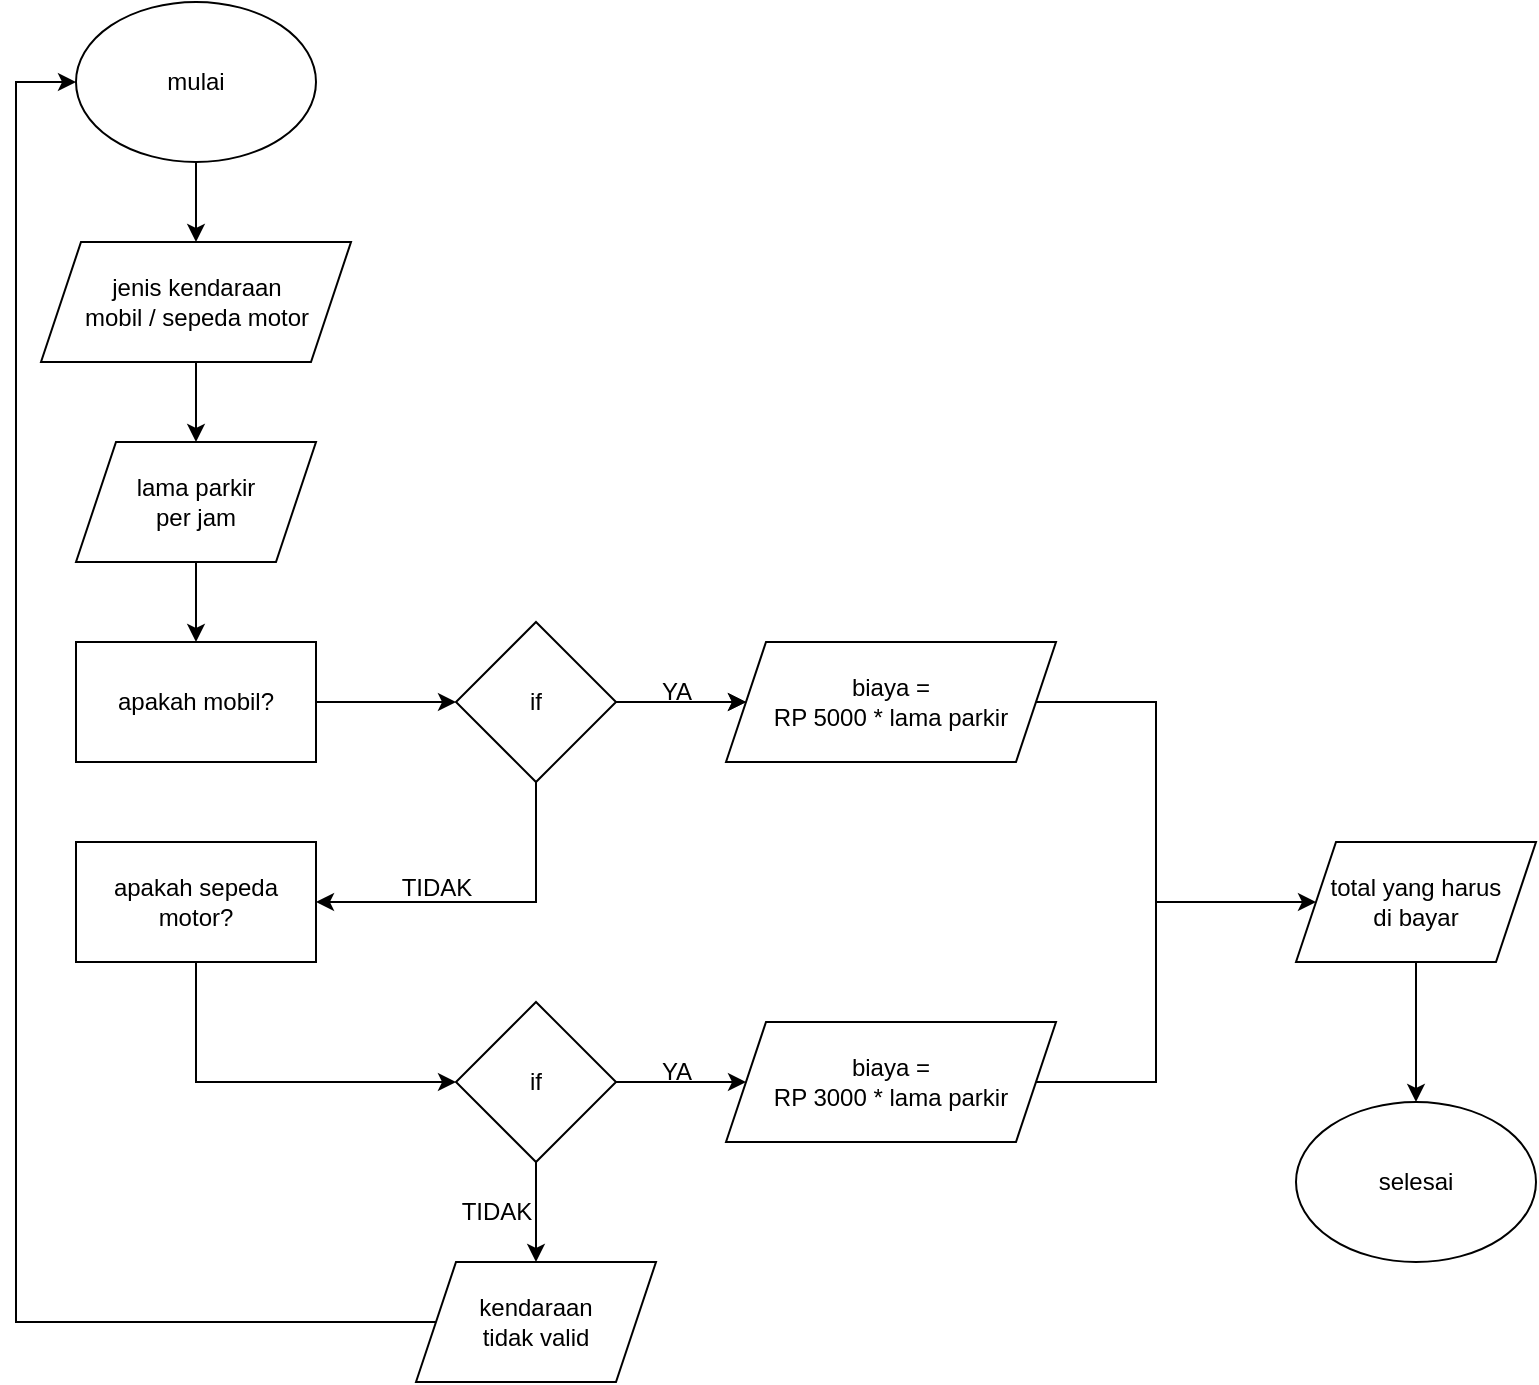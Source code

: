 <mxfile version="24.8.0">
  <diagram name="Page-1" id="Y5MCfb7qoIU1A0xUo5_9">
    <mxGraphModel dx="794" dy="446" grid="1" gridSize="10" guides="1" tooltips="1" connect="1" arrows="1" fold="1" page="1" pageScale="1" pageWidth="850" pageHeight="1100" math="0" shadow="0">
      <root>
        <mxCell id="0" />
        <mxCell id="1" parent="0" />
        <mxCell id="gkq2kQ_aeOiLAzfeNN4r-9" style="edgeStyle=orthogonalEdgeStyle;rounded=0;orthogonalLoop=1;jettySize=auto;html=1;exitX=0.5;exitY=1;exitDx=0;exitDy=0;entryX=0.5;entryY=0;entryDx=0;entryDy=0;" edge="1" parent="1" source="gkq2kQ_aeOiLAzfeNN4r-1" target="gkq2kQ_aeOiLAzfeNN4r-2">
          <mxGeometry relative="1" as="geometry" />
        </mxCell>
        <mxCell id="gkq2kQ_aeOiLAzfeNN4r-1" value="mulai" style="ellipse;whiteSpace=wrap;html=1;" vertex="1" parent="1">
          <mxGeometry x="40" y="40" width="120" height="80" as="geometry" />
        </mxCell>
        <mxCell id="gkq2kQ_aeOiLAzfeNN4r-11" style="edgeStyle=orthogonalEdgeStyle;rounded=0;orthogonalLoop=1;jettySize=auto;html=1;exitX=0.5;exitY=1;exitDx=0;exitDy=0;entryX=0.5;entryY=0;entryDx=0;entryDy=0;" edge="1" parent="1" source="gkq2kQ_aeOiLAzfeNN4r-2" target="gkq2kQ_aeOiLAzfeNN4r-10">
          <mxGeometry relative="1" as="geometry" />
        </mxCell>
        <mxCell id="gkq2kQ_aeOiLAzfeNN4r-2" value="&lt;div&gt;jenis kendaraan&lt;/div&gt;mobil / sepeda motor" style="shape=parallelogram;perimeter=parallelogramPerimeter;whiteSpace=wrap;html=1;fixedSize=1;" vertex="1" parent="1">
          <mxGeometry x="22.5" y="160" width="155" height="60" as="geometry" />
        </mxCell>
        <mxCell id="gkq2kQ_aeOiLAzfeNN4r-15" style="edgeStyle=orthogonalEdgeStyle;rounded=0;orthogonalLoop=1;jettySize=auto;html=1;exitX=1;exitY=0.5;exitDx=0;exitDy=0;entryX=0;entryY=0.5;entryDx=0;entryDy=0;" edge="1" parent="1" source="gkq2kQ_aeOiLAzfeNN4r-4" target="gkq2kQ_aeOiLAzfeNN4r-14">
          <mxGeometry relative="1" as="geometry" />
        </mxCell>
        <mxCell id="gkq2kQ_aeOiLAzfeNN4r-4" value="apakah mobil?" style="rounded=0;whiteSpace=wrap;html=1;" vertex="1" parent="1">
          <mxGeometry x="40" y="360" width="120" height="60" as="geometry" />
        </mxCell>
        <mxCell id="gkq2kQ_aeOiLAzfeNN4r-20" style="edgeStyle=orthogonalEdgeStyle;rounded=0;orthogonalLoop=1;jettySize=auto;html=1;exitX=0.5;exitY=1;exitDx=0;exitDy=0;entryX=0;entryY=0.5;entryDx=0;entryDy=0;" edge="1" parent="1" source="gkq2kQ_aeOiLAzfeNN4r-5" target="gkq2kQ_aeOiLAzfeNN4r-16">
          <mxGeometry relative="1" as="geometry" />
        </mxCell>
        <mxCell id="gkq2kQ_aeOiLAzfeNN4r-5" value="apakah sepeda&lt;div&gt;motor?&lt;/div&gt;" style="rounded=0;whiteSpace=wrap;html=1;" vertex="1" parent="1">
          <mxGeometry x="40" y="460" width="120" height="60" as="geometry" />
        </mxCell>
        <mxCell id="gkq2kQ_aeOiLAzfeNN4r-13" style="edgeStyle=orthogonalEdgeStyle;rounded=0;orthogonalLoop=1;jettySize=auto;html=1;exitX=0.5;exitY=1;exitDx=0;exitDy=0;entryX=0.5;entryY=0;entryDx=0;entryDy=0;" edge="1" parent="1" source="gkq2kQ_aeOiLAzfeNN4r-10" target="gkq2kQ_aeOiLAzfeNN4r-4">
          <mxGeometry relative="1" as="geometry" />
        </mxCell>
        <mxCell id="gkq2kQ_aeOiLAzfeNN4r-10" value="lama parkir&lt;div&gt;per jam&lt;/div&gt;" style="shape=parallelogram;perimeter=parallelogramPerimeter;whiteSpace=wrap;html=1;fixedSize=1;" vertex="1" parent="1">
          <mxGeometry x="40" y="260" width="120" height="60" as="geometry" />
        </mxCell>
        <mxCell id="gkq2kQ_aeOiLAzfeNN4r-17" style="edgeStyle=orthogonalEdgeStyle;rounded=0;orthogonalLoop=1;jettySize=auto;html=1;exitX=0.5;exitY=1;exitDx=0;exitDy=0;entryX=1;entryY=0.5;entryDx=0;entryDy=0;" edge="1" parent="1" source="gkq2kQ_aeOiLAzfeNN4r-14" target="gkq2kQ_aeOiLAzfeNN4r-5">
          <mxGeometry relative="1" as="geometry" />
        </mxCell>
        <mxCell id="gkq2kQ_aeOiLAzfeNN4r-23" style="edgeStyle=orthogonalEdgeStyle;rounded=0;orthogonalLoop=1;jettySize=auto;html=1;exitX=1;exitY=0.5;exitDx=0;exitDy=0;entryX=0;entryY=0.5;entryDx=0;entryDy=0;" edge="1" parent="1" source="gkq2kQ_aeOiLAzfeNN4r-14" target="gkq2kQ_aeOiLAzfeNN4r-18">
          <mxGeometry relative="1" as="geometry" />
        </mxCell>
        <mxCell id="gkq2kQ_aeOiLAzfeNN4r-36" value="" style="edgeStyle=orthogonalEdgeStyle;rounded=0;orthogonalLoop=1;jettySize=auto;html=1;" edge="1" parent="1" source="gkq2kQ_aeOiLAzfeNN4r-14" target="gkq2kQ_aeOiLAzfeNN4r-18">
          <mxGeometry relative="1" as="geometry" />
        </mxCell>
        <mxCell id="gkq2kQ_aeOiLAzfeNN4r-14" value="if" style="rhombus;whiteSpace=wrap;html=1;" vertex="1" parent="1">
          <mxGeometry x="230" y="350" width="80" height="80" as="geometry" />
        </mxCell>
        <mxCell id="gkq2kQ_aeOiLAzfeNN4r-22" style="edgeStyle=orthogonalEdgeStyle;rounded=0;orthogonalLoop=1;jettySize=auto;html=1;exitX=1;exitY=0.5;exitDx=0;exitDy=0;entryX=0;entryY=0.5;entryDx=0;entryDy=0;" edge="1" parent="1" source="gkq2kQ_aeOiLAzfeNN4r-16" target="gkq2kQ_aeOiLAzfeNN4r-21">
          <mxGeometry relative="1" as="geometry" />
        </mxCell>
        <mxCell id="gkq2kQ_aeOiLAzfeNN4r-27" style="edgeStyle=orthogonalEdgeStyle;rounded=0;orthogonalLoop=1;jettySize=auto;html=1;exitX=0.5;exitY=1;exitDx=0;exitDy=0;entryX=0.5;entryY=0;entryDx=0;entryDy=0;" edge="1" parent="1" source="gkq2kQ_aeOiLAzfeNN4r-16" target="gkq2kQ_aeOiLAzfeNN4r-26">
          <mxGeometry relative="1" as="geometry" />
        </mxCell>
        <mxCell id="gkq2kQ_aeOiLAzfeNN4r-16" value="if" style="rhombus;whiteSpace=wrap;html=1;" vertex="1" parent="1">
          <mxGeometry x="230" y="540" width="80" height="80" as="geometry" />
        </mxCell>
        <mxCell id="gkq2kQ_aeOiLAzfeNN4r-18" value="biaya =&lt;div&gt;RP 5000 * lama parkir&lt;/div&gt;" style="shape=parallelogram;perimeter=parallelogramPerimeter;whiteSpace=wrap;html=1;fixedSize=1;" vertex="1" parent="1">
          <mxGeometry x="365" y="360" width="165" height="60" as="geometry" />
        </mxCell>
        <mxCell id="gkq2kQ_aeOiLAzfeNN4r-30" style="edgeStyle=orthogonalEdgeStyle;rounded=0;orthogonalLoop=1;jettySize=auto;html=1;exitX=1;exitY=0.5;exitDx=0;exitDy=0;entryX=0;entryY=0.5;entryDx=0;entryDy=0;" edge="1" parent="1" source="gkq2kQ_aeOiLAzfeNN4r-21" target="gkq2kQ_aeOiLAzfeNN4r-29">
          <mxGeometry relative="1" as="geometry">
            <Array as="points">
              <mxPoint x="580" y="580" />
              <mxPoint x="580" y="490" />
            </Array>
          </mxGeometry>
        </mxCell>
        <mxCell id="gkq2kQ_aeOiLAzfeNN4r-21" value="biaya =&lt;div&gt;RP 3000 * lama parkir&lt;/div&gt;" style="shape=parallelogram;perimeter=parallelogramPerimeter;whiteSpace=wrap;html=1;fixedSize=1;" vertex="1" parent="1">
          <mxGeometry x="365" y="550" width="165" height="60" as="geometry" />
        </mxCell>
        <mxCell id="gkq2kQ_aeOiLAzfeNN4r-28" style="edgeStyle=orthogonalEdgeStyle;rounded=0;orthogonalLoop=1;jettySize=auto;html=1;exitX=0;exitY=0.5;exitDx=0;exitDy=0;entryX=0;entryY=0.5;entryDx=0;entryDy=0;" edge="1" parent="1" source="gkq2kQ_aeOiLAzfeNN4r-26" target="gkq2kQ_aeOiLAzfeNN4r-1">
          <mxGeometry relative="1" as="geometry">
            <Array as="points">
              <mxPoint x="10" y="700" />
              <mxPoint x="10" y="80" />
            </Array>
          </mxGeometry>
        </mxCell>
        <mxCell id="gkq2kQ_aeOiLAzfeNN4r-26" value="kendaraan&lt;div&gt;tidak valid&lt;/div&gt;" style="shape=parallelogram;perimeter=parallelogramPerimeter;whiteSpace=wrap;html=1;fixedSize=1;" vertex="1" parent="1">
          <mxGeometry x="210" y="670" width="120" height="60" as="geometry" />
        </mxCell>
        <mxCell id="gkq2kQ_aeOiLAzfeNN4r-35" style="edgeStyle=orthogonalEdgeStyle;rounded=0;orthogonalLoop=1;jettySize=auto;html=1;exitX=0.5;exitY=1;exitDx=0;exitDy=0;entryX=0.5;entryY=0;entryDx=0;entryDy=0;" edge="1" parent="1" source="gkq2kQ_aeOiLAzfeNN4r-29" target="gkq2kQ_aeOiLAzfeNN4r-34">
          <mxGeometry relative="1" as="geometry" />
        </mxCell>
        <mxCell id="gkq2kQ_aeOiLAzfeNN4r-29" value="total yang harus&lt;div&gt;di bayar&lt;/div&gt;" style="shape=parallelogram;perimeter=parallelogramPerimeter;whiteSpace=wrap;html=1;fixedSize=1;" vertex="1" parent="1">
          <mxGeometry x="650" y="460" width="120" height="60" as="geometry" />
        </mxCell>
        <mxCell id="gkq2kQ_aeOiLAzfeNN4r-33" value="" style="endArrow=none;html=1;rounded=0;exitX=1;exitY=0.5;exitDx=0;exitDy=0;" edge="1" parent="1" source="gkq2kQ_aeOiLAzfeNN4r-18">
          <mxGeometry width="50" height="50" relative="1" as="geometry">
            <mxPoint x="490" y="540" as="sourcePoint" />
            <mxPoint x="580" y="490" as="targetPoint" />
            <Array as="points">
              <mxPoint x="580" y="390" />
            </Array>
          </mxGeometry>
        </mxCell>
        <mxCell id="gkq2kQ_aeOiLAzfeNN4r-34" value="selesai" style="ellipse;whiteSpace=wrap;html=1;" vertex="1" parent="1">
          <mxGeometry x="650" y="590" width="120" height="80" as="geometry" />
        </mxCell>
        <mxCell id="gkq2kQ_aeOiLAzfeNN4r-37" value="YA" style="text;html=1;align=center;verticalAlign=middle;resizable=0;points=[];autosize=1;strokeColor=none;fillColor=none;" vertex="1" parent="1">
          <mxGeometry x="320" y="370" width="40" height="30" as="geometry" />
        </mxCell>
        <mxCell id="gkq2kQ_aeOiLAzfeNN4r-38" value="TIDAK" style="text;html=1;align=center;verticalAlign=middle;resizable=0;points=[];autosize=1;strokeColor=none;fillColor=none;" vertex="1" parent="1">
          <mxGeometry x="190" y="468" width="60" height="30" as="geometry" />
        </mxCell>
        <mxCell id="gkq2kQ_aeOiLAzfeNN4r-39" value="YA" style="text;html=1;align=center;verticalAlign=middle;resizable=0;points=[];autosize=1;strokeColor=none;fillColor=none;" vertex="1" parent="1">
          <mxGeometry x="320" y="560" width="40" height="30" as="geometry" />
        </mxCell>
        <mxCell id="gkq2kQ_aeOiLAzfeNN4r-40" value="TIDAK" style="text;html=1;align=center;verticalAlign=middle;resizable=0;points=[];autosize=1;strokeColor=none;fillColor=none;" vertex="1" parent="1">
          <mxGeometry x="220" y="630" width="60" height="30" as="geometry" />
        </mxCell>
      </root>
    </mxGraphModel>
  </diagram>
</mxfile>

